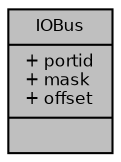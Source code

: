 digraph "IOBus"
{
  bgcolor="transparent";
  edge [fontname="Helvetica",fontsize="8",labelfontname="Helvetica",labelfontsize="8"];
  node [fontname="Helvetica",fontsize="8",shape=record];
  Node1 [label="{IOBus\n|+ portid\l+ mask\l+ offset\l|}",height=0.2,width=0.4,color="black", fillcolor="grey75", style="filled", fontcolor="black"];
}

